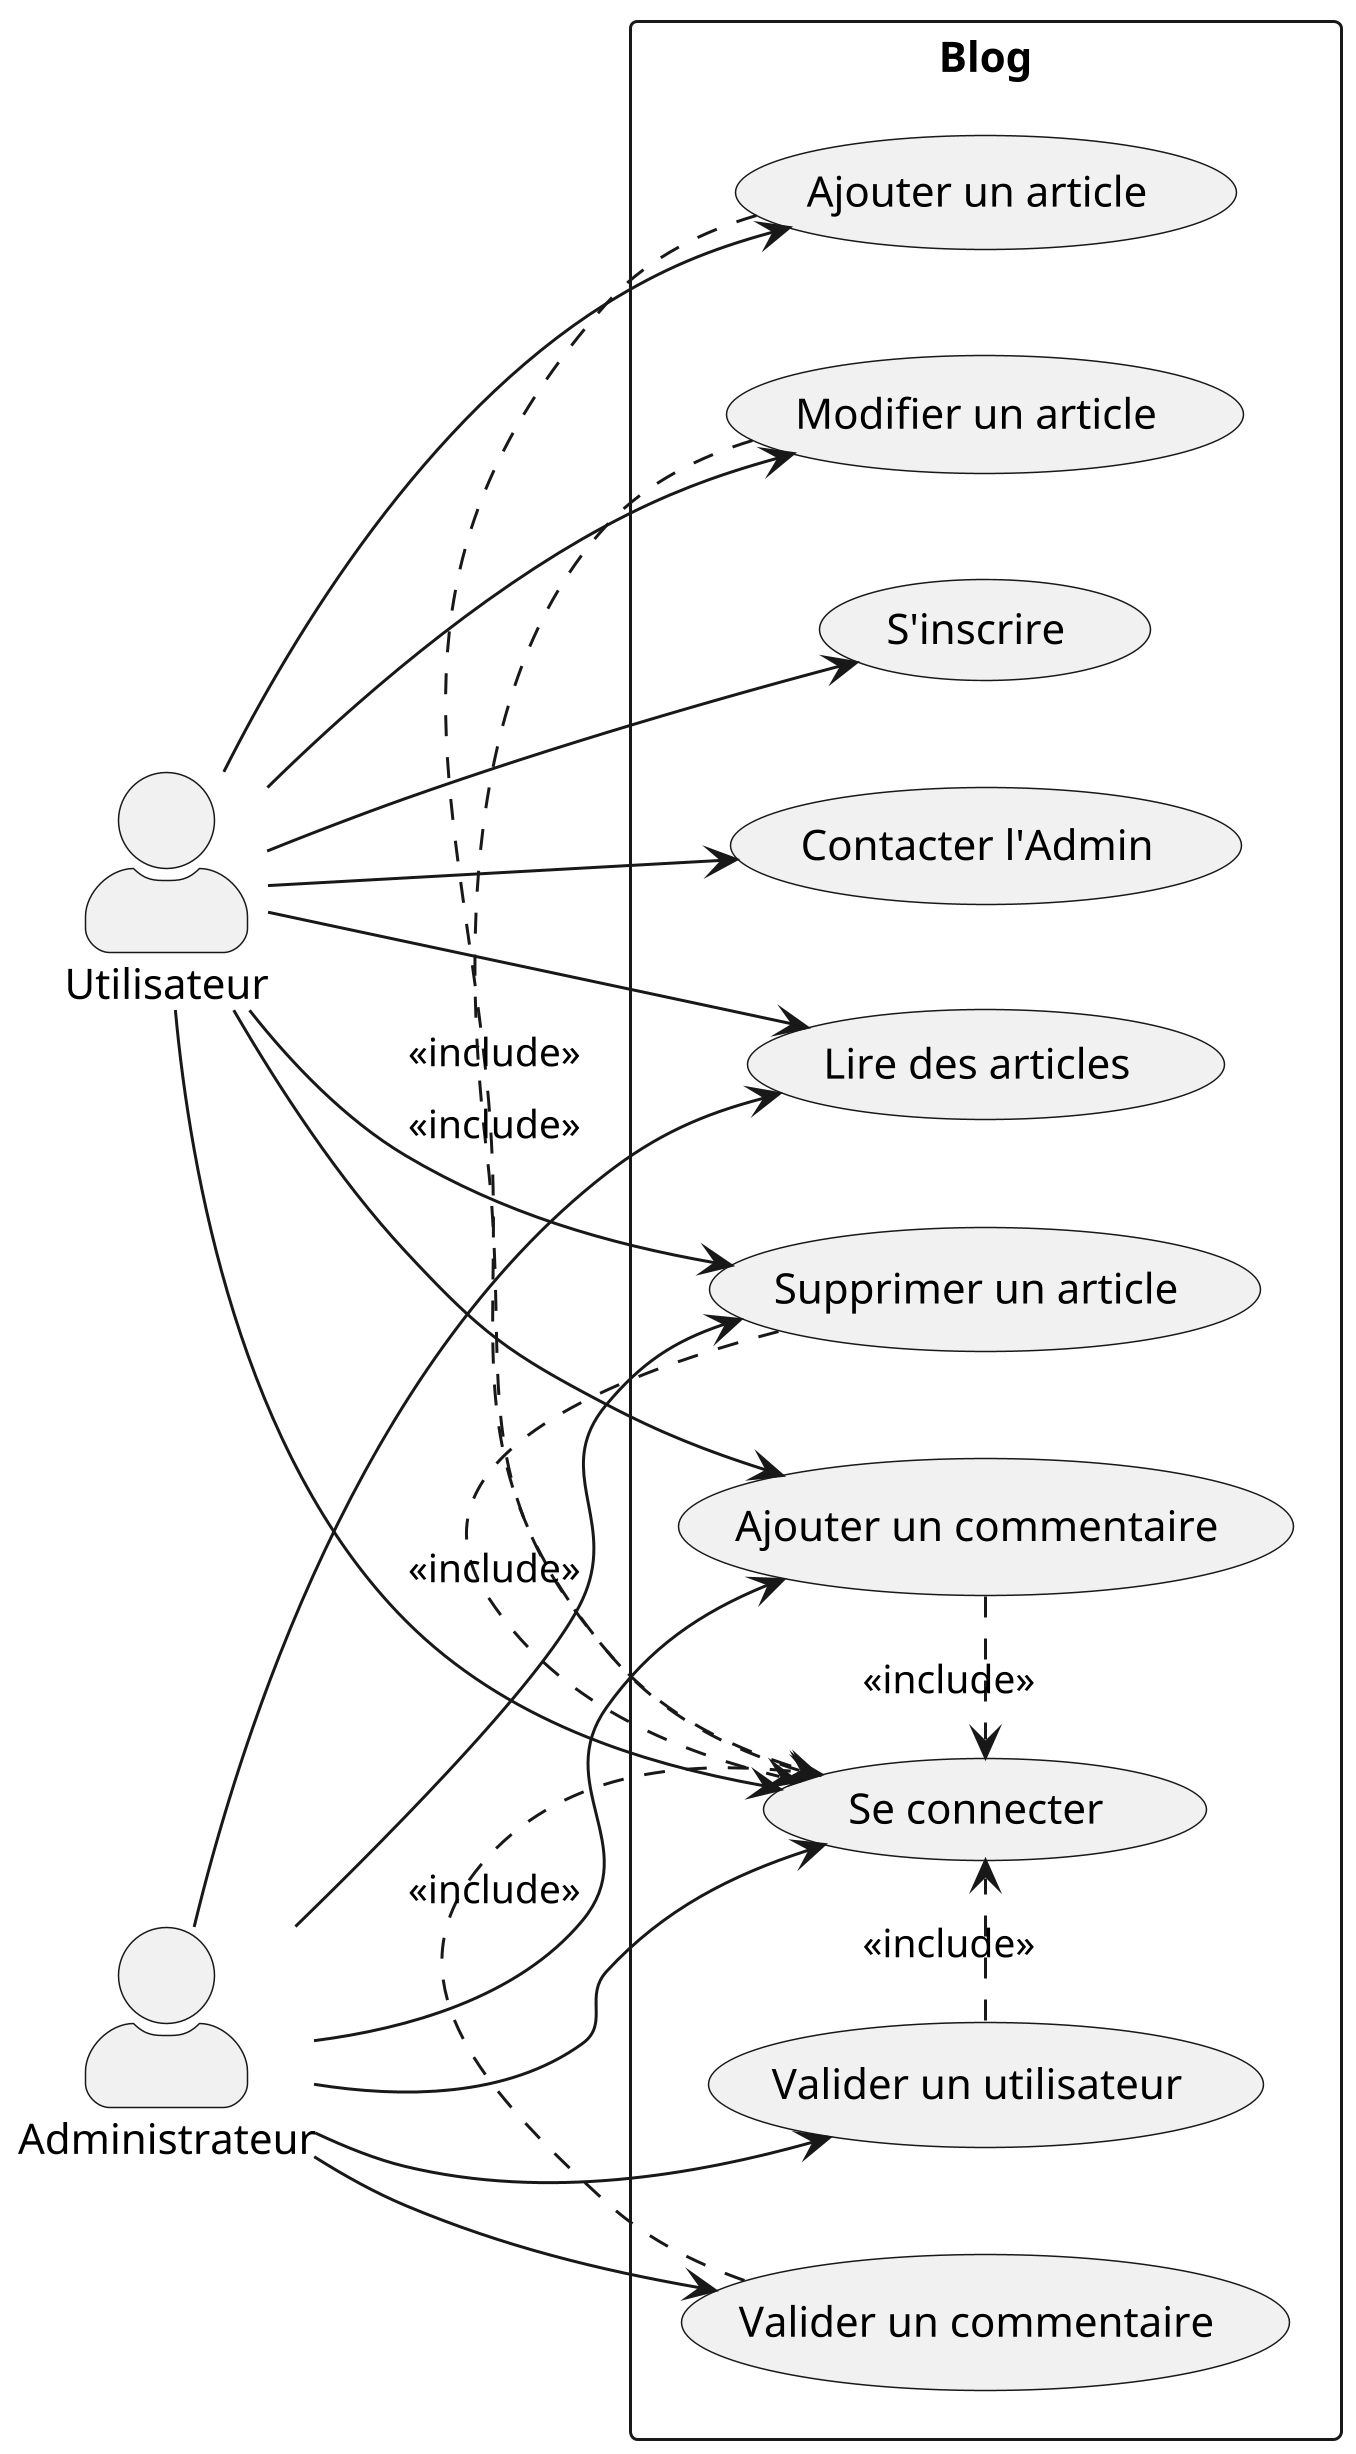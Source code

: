 @startuml

left to right direction
skinparam actorStyle awesome
scale 3

actor "Utilisateur" as User
actor "Administrateur" as Admin

rectangle Blog {
    usecase "Lire des articles" as U1
    usecase "S'inscrire" as U2
    usecase "Se connecter" as U3
    usecase "Ajouter un commentaire" as U4
    usecase "Valider un commentaire" as U7
    usecase "Contacter l'Admin" as U8
    usecase "Ajouter un article" as U5
    usecase "Modifier un article" as U6
    usecase "Supprimer un article" as U9
    usecase "Valider un utilisateur" as U10
}

User -down-> U1
User -down-> U2
User -down-> U3
User -down-> U4
User -down-> U5
User -down-> U6
User -down-> U8
User -down-> U9

Admin -down-> U1
Admin -down-> U3
Admin -down-> U4
Admin -down-> U7
Admin -down-> U9
Admin -down-> U10

U4 .> U3 : <<include>>
U5 .> U3 : <<include>>
U6 .> U3 : <<include>>
U7 .> U3 : <<include>>
U9 .> U3 : <<include>>
U10 .> U3 : <<include>>

@enduml
